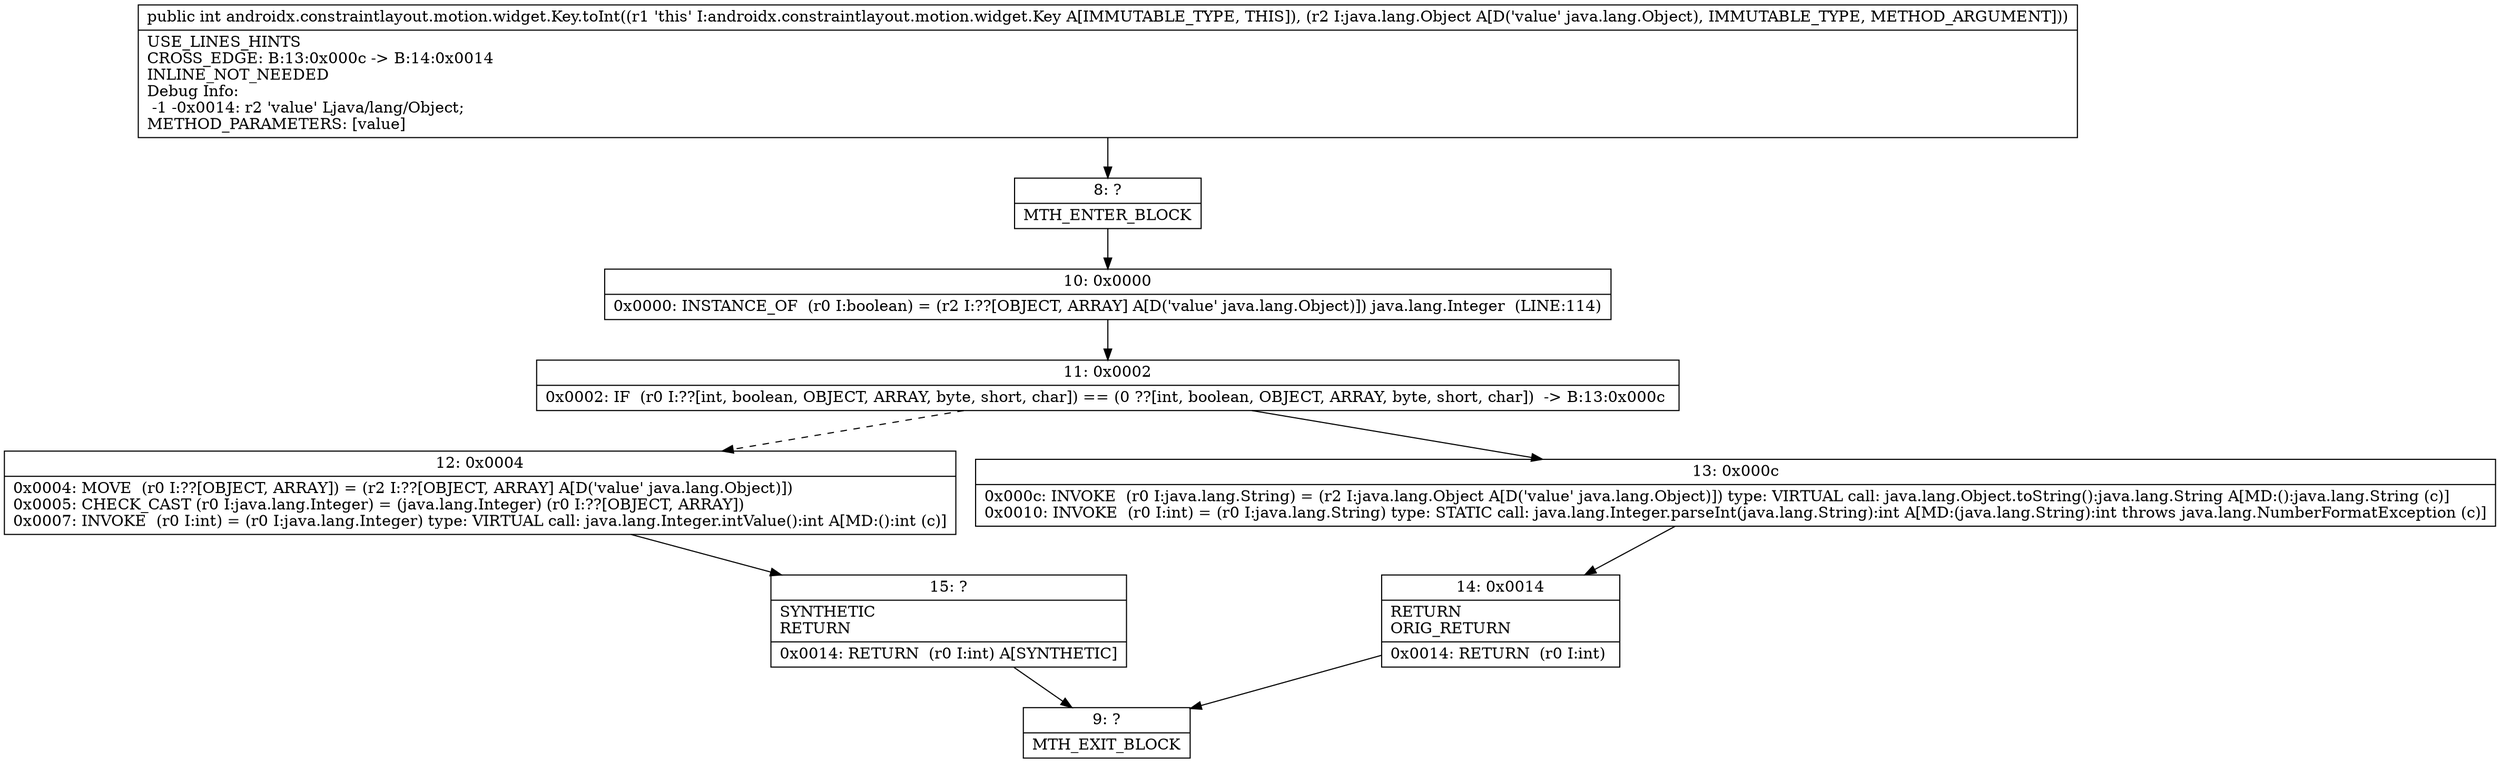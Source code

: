 digraph "CFG forandroidx.constraintlayout.motion.widget.Key.toInt(Ljava\/lang\/Object;)I" {
Node_8 [shape=record,label="{8\:\ ?|MTH_ENTER_BLOCK\l}"];
Node_10 [shape=record,label="{10\:\ 0x0000|0x0000: INSTANCE_OF  (r0 I:boolean) = (r2 I:??[OBJECT, ARRAY] A[D('value' java.lang.Object)]) java.lang.Integer  (LINE:114)\l}"];
Node_11 [shape=record,label="{11\:\ 0x0002|0x0002: IF  (r0 I:??[int, boolean, OBJECT, ARRAY, byte, short, char]) == (0 ??[int, boolean, OBJECT, ARRAY, byte, short, char])  \-\> B:13:0x000c \l}"];
Node_12 [shape=record,label="{12\:\ 0x0004|0x0004: MOVE  (r0 I:??[OBJECT, ARRAY]) = (r2 I:??[OBJECT, ARRAY] A[D('value' java.lang.Object)]) \l0x0005: CHECK_CAST (r0 I:java.lang.Integer) = (java.lang.Integer) (r0 I:??[OBJECT, ARRAY]) \l0x0007: INVOKE  (r0 I:int) = (r0 I:java.lang.Integer) type: VIRTUAL call: java.lang.Integer.intValue():int A[MD:():int (c)]\l}"];
Node_15 [shape=record,label="{15\:\ ?|SYNTHETIC\lRETURN\l|0x0014: RETURN  (r0 I:int) A[SYNTHETIC]\l}"];
Node_9 [shape=record,label="{9\:\ ?|MTH_EXIT_BLOCK\l}"];
Node_13 [shape=record,label="{13\:\ 0x000c|0x000c: INVOKE  (r0 I:java.lang.String) = (r2 I:java.lang.Object A[D('value' java.lang.Object)]) type: VIRTUAL call: java.lang.Object.toString():java.lang.String A[MD:():java.lang.String (c)]\l0x0010: INVOKE  (r0 I:int) = (r0 I:java.lang.String) type: STATIC call: java.lang.Integer.parseInt(java.lang.String):int A[MD:(java.lang.String):int throws java.lang.NumberFormatException (c)]\l}"];
Node_14 [shape=record,label="{14\:\ 0x0014|RETURN\lORIG_RETURN\l|0x0014: RETURN  (r0 I:int) \l}"];
MethodNode[shape=record,label="{public int androidx.constraintlayout.motion.widget.Key.toInt((r1 'this' I:androidx.constraintlayout.motion.widget.Key A[IMMUTABLE_TYPE, THIS]), (r2 I:java.lang.Object A[D('value' java.lang.Object), IMMUTABLE_TYPE, METHOD_ARGUMENT]))  | USE_LINES_HINTS\lCROSS_EDGE: B:13:0x000c \-\> B:14:0x0014\lINLINE_NOT_NEEDED\lDebug Info:\l  \-1 \-0x0014: r2 'value' Ljava\/lang\/Object;\lMETHOD_PARAMETERS: [value]\l}"];
MethodNode -> Node_8;Node_8 -> Node_10;
Node_10 -> Node_11;
Node_11 -> Node_12[style=dashed];
Node_11 -> Node_13;
Node_12 -> Node_15;
Node_15 -> Node_9;
Node_13 -> Node_14;
Node_14 -> Node_9;
}

